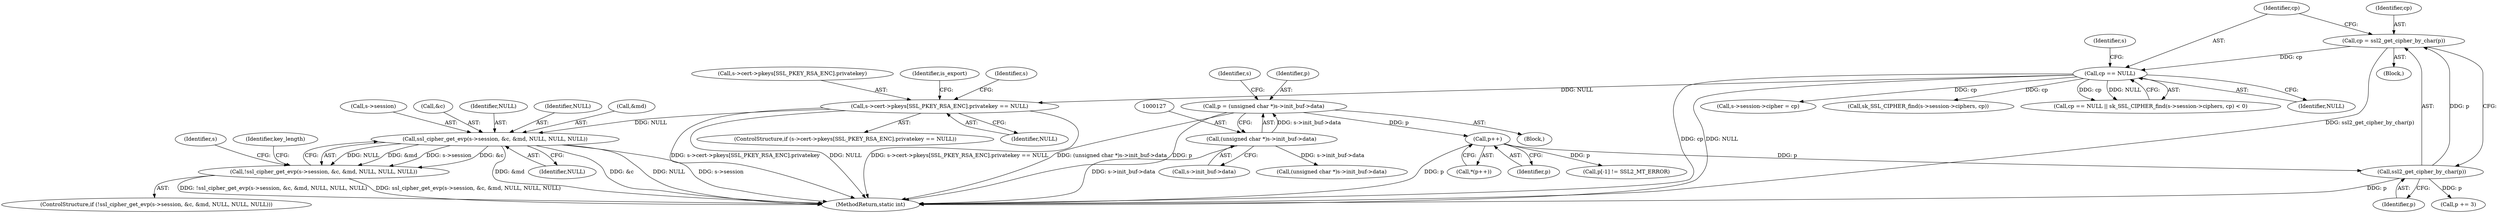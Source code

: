 digraph "0_openssl_d81a1600588b726c2bdccda7efad3cc7a87d6245_0@array" {
"1000450" [label="(Call,s->cert->pkeys[SSL_PKEY_RSA_ENC].privatekey == NULL)"];
"1000209" [label="(Call,cp == NULL)"];
"1000203" [label="(Call,cp = ssl2_get_cipher_by_char(p))"];
"1000205" [label="(Call,ssl2_get_cipher_by_char(p))"];
"1000178" [label="(Call,p++)"];
"1000124" [label="(Call,p = (unsigned char *)s->init_buf->data)"];
"1000126" [label="(Call,(unsigned char *)s->init_buf->data)"];
"1000481" [label="(Call,ssl_cipher_get_evp(s->session, &c, &md, NULL, NULL, NULL))"];
"1000480" [label="(Call,!ssl_cipher_get_evp(s->session, &c, &md, NULL, NULL, NULL))"];
"1000491" [label="(Identifier,NULL)"];
"1000487" [label="(Call,&md)"];
"1000183" [label="(Call,p[-1] != SSL2_MT_ERROR)"];
"1000481" [label="(Call,ssl_cipher_get_evp(s->session, &c, &md, NULL, NULL, NULL))"];
"1000213" [label="(Call,sk_SSL_CIPHER_find(s->session->ciphers, cp))"];
"1000139" [label="(Block,)"];
"1000211" [label="(Identifier,NULL)"];
"1000482" [label="(Call,s->session)"];
"1000494" [label="(Identifier,s)"];
"1000502" [label="(Identifier,key_length)"];
"1000463" [label="(Identifier,s)"];
"1000216" [label="(Identifier,s)"];
"1000208" [label="(Call,cp == NULL || sk_SSL_CIPHER_find(s->session->ciphers, cp) < 0)"];
"1000479" [label="(ControlStructure,if (!ssl_cipher_get_evp(s->session, &c, &md, NULL, NULL, NULL)))"];
"1000203" [label="(Call,cp = ssl2_get_cipher_by_char(p))"];
"1000451" [label="(Call,s->cert->pkeys[SSL_PKEY_RSA_ENC].privatekey)"];
"1000125" [label="(Identifier,p)"];
"1000210" [label="(Identifier,cp)"];
"1000480" [label="(Call,!ssl_cipher_get_evp(s->session, &c, &md, NULL, NULL, NULL))"];
"1000296" [label="(Call,(unsigned char *)s->init_buf->data)"];
"1000450" [label="(Call,s->cert->pkeys[SSL_PKEY_RSA_ENC].privatekey == NULL)"];
"1000206" [label="(Identifier,p)"];
"1000126" [label="(Call,(unsigned char *)s->init_buf->data)"];
"1000124" [label="(Call,p = (unsigned char *)s->init_buf->data)"];
"1000128" [label="(Call,s->init_buf->data)"];
"1000209" [label="(Call,cp == NULL)"];
"1000136" [label="(Identifier,s)"];
"1000485" [label="(Call,&c)"];
"1000490" [label="(Identifier,NULL)"];
"1000472" [label="(Identifier,is_export)"];
"1000109" [label="(Block,)"];
"1000178" [label="(Call,p++)"];
"1000177" [label="(Call,*(p++))"];
"1000231" [label="(Call,s->session->cipher = cp)"];
"1000449" [label="(ControlStructure,if (s->cert->pkeys[SSL_PKEY_RSA_ENC].privatekey == NULL))"];
"1000205" [label="(Call,ssl2_get_cipher_by_char(p))"];
"1000204" [label="(Identifier,cp)"];
"1000238" [label="(Call,p += 3)"];
"1000489" [label="(Identifier,NULL)"];
"1000179" [label="(Identifier,p)"];
"1000460" [label="(Identifier,NULL)"];
"1000711" [label="(MethodReturn,static int)"];
"1000450" -> "1000449"  [label="AST: "];
"1000450" -> "1000460"  [label="CFG: "];
"1000451" -> "1000450"  [label="AST: "];
"1000460" -> "1000450"  [label="AST: "];
"1000463" -> "1000450"  [label="CFG: "];
"1000472" -> "1000450"  [label="CFG: "];
"1000450" -> "1000711"  [label="DDG: NULL"];
"1000450" -> "1000711"  [label="DDG: s->cert->pkeys[SSL_PKEY_RSA_ENC].privatekey == NULL"];
"1000450" -> "1000711"  [label="DDG: s->cert->pkeys[SSL_PKEY_RSA_ENC].privatekey"];
"1000209" -> "1000450"  [label="DDG: NULL"];
"1000450" -> "1000481"  [label="DDG: NULL"];
"1000209" -> "1000208"  [label="AST: "];
"1000209" -> "1000211"  [label="CFG: "];
"1000210" -> "1000209"  [label="AST: "];
"1000211" -> "1000209"  [label="AST: "];
"1000216" -> "1000209"  [label="CFG: "];
"1000208" -> "1000209"  [label="CFG: "];
"1000209" -> "1000711"  [label="DDG: cp"];
"1000209" -> "1000711"  [label="DDG: NULL"];
"1000209" -> "1000208"  [label="DDG: cp"];
"1000209" -> "1000208"  [label="DDG: NULL"];
"1000203" -> "1000209"  [label="DDG: cp"];
"1000209" -> "1000213"  [label="DDG: cp"];
"1000209" -> "1000231"  [label="DDG: cp"];
"1000203" -> "1000139"  [label="AST: "];
"1000203" -> "1000205"  [label="CFG: "];
"1000204" -> "1000203"  [label="AST: "];
"1000205" -> "1000203"  [label="AST: "];
"1000210" -> "1000203"  [label="CFG: "];
"1000203" -> "1000711"  [label="DDG: ssl2_get_cipher_by_char(p)"];
"1000205" -> "1000203"  [label="DDG: p"];
"1000205" -> "1000206"  [label="CFG: "];
"1000206" -> "1000205"  [label="AST: "];
"1000205" -> "1000711"  [label="DDG: p"];
"1000178" -> "1000205"  [label="DDG: p"];
"1000205" -> "1000238"  [label="DDG: p"];
"1000178" -> "1000177"  [label="AST: "];
"1000178" -> "1000179"  [label="CFG: "];
"1000179" -> "1000178"  [label="AST: "];
"1000177" -> "1000178"  [label="CFG: "];
"1000178" -> "1000711"  [label="DDG: p"];
"1000124" -> "1000178"  [label="DDG: p"];
"1000178" -> "1000183"  [label="DDG: p"];
"1000124" -> "1000109"  [label="AST: "];
"1000124" -> "1000126"  [label="CFG: "];
"1000125" -> "1000124"  [label="AST: "];
"1000126" -> "1000124"  [label="AST: "];
"1000136" -> "1000124"  [label="CFG: "];
"1000124" -> "1000711"  [label="DDG: (unsigned char *)s->init_buf->data"];
"1000124" -> "1000711"  [label="DDG: p"];
"1000126" -> "1000124"  [label="DDG: s->init_buf->data"];
"1000126" -> "1000128"  [label="CFG: "];
"1000127" -> "1000126"  [label="AST: "];
"1000128" -> "1000126"  [label="AST: "];
"1000126" -> "1000711"  [label="DDG: s->init_buf->data"];
"1000126" -> "1000296"  [label="DDG: s->init_buf->data"];
"1000481" -> "1000480"  [label="AST: "];
"1000481" -> "1000491"  [label="CFG: "];
"1000482" -> "1000481"  [label="AST: "];
"1000485" -> "1000481"  [label="AST: "];
"1000487" -> "1000481"  [label="AST: "];
"1000489" -> "1000481"  [label="AST: "];
"1000490" -> "1000481"  [label="AST: "];
"1000491" -> "1000481"  [label="AST: "];
"1000480" -> "1000481"  [label="CFG: "];
"1000481" -> "1000711"  [label="DDG: NULL"];
"1000481" -> "1000711"  [label="DDG: &md"];
"1000481" -> "1000711"  [label="DDG: &c"];
"1000481" -> "1000711"  [label="DDG: s->session"];
"1000481" -> "1000480"  [label="DDG: NULL"];
"1000481" -> "1000480"  [label="DDG: &md"];
"1000481" -> "1000480"  [label="DDG: s->session"];
"1000481" -> "1000480"  [label="DDG: &c"];
"1000480" -> "1000479"  [label="AST: "];
"1000494" -> "1000480"  [label="CFG: "];
"1000502" -> "1000480"  [label="CFG: "];
"1000480" -> "1000711"  [label="DDG: !ssl_cipher_get_evp(s->session, &c, &md, NULL, NULL, NULL)"];
"1000480" -> "1000711"  [label="DDG: ssl_cipher_get_evp(s->session, &c, &md, NULL, NULL, NULL)"];
}
